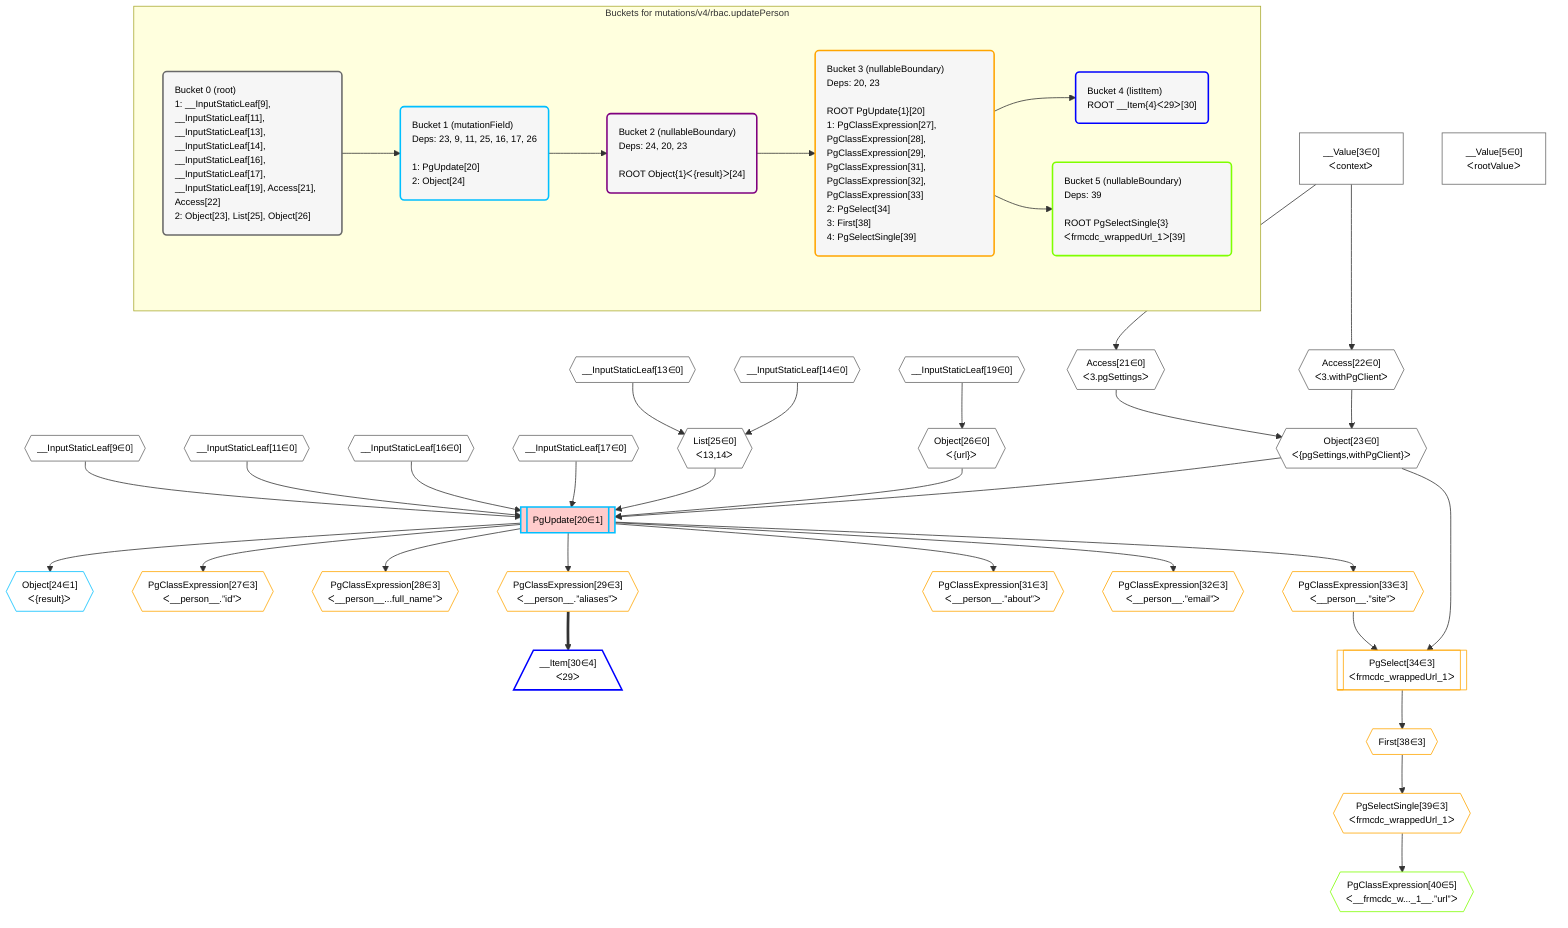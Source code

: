 %%{init: {'themeVariables': { 'fontSize': '12px'}}}%%
graph TD
    classDef path fill:#eee,stroke:#000,color:#000
    classDef plan fill:#fff,stroke-width:1px,color:#000
    classDef itemplan fill:#fff,stroke-width:2px,color:#000
    classDef unbatchedplan fill:#dff,stroke-width:1px,color:#000
    classDef sideeffectplan fill:#fcc,stroke-width:2px,color:#000
    classDef bucket fill:#f6f6f6,color:#000,stroke-width:2px,text-align:left


    %% define steps
    __Value3["__Value[3∈0]<br />ᐸcontextᐳ"]:::plan
    __Value5["__Value[5∈0]<br />ᐸrootValueᐳ"]:::plan
    __InputStaticLeaf9{{"__InputStaticLeaf[9∈0]"}}:::plan
    __InputStaticLeaf11{{"__InputStaticLeaf[11∈0]"}}:::plan
    __InputStaticLeaf13{{"__InputStaticLeaf[13∈0]"}}:::plan
    __InputStaticLeaf14{{"__InputStaticLeaf[14∈0]"}}:::plan
    __InputStaticLeaf16{{"__InputStaticLeaf[16∈0]"}}:::plan
    __InputStaticLeaf17{{"__InputStaticLeaf[17∈0]"}}:::plan
    __InputStaticLeaf19{{"__InputStaticLeaf[19∈0]"}}:::plan
    Access21{{"Access[21∈0]<br />ᐸ3.pgSettingsᐳ"}}:::plan
    Access22{{"Access[22∈0]<br />ᐸ3.withPgClientᐳ"}}:::plan
    Object23{{"Object[23∈0]<br />ᐸ{pgSettings,withPgClient}ᐳ"}}:::plan
    List25{{"List[25∈0]<br />ᐸ13,14ᐳ"}}:::plan
    Object26{{"Object[26∈0]<br />ᐸ{url}ᐳ"}}:::plan
    PgUpdate20[["PgUpdate[20∈1]"]]:::sideeffectplan
    Object24{{"Object[24∈1]<br />ᐸ{result}ᐳ"}}:::plan
    PgClassExpression27{{"PgClassExpression[27∈3]<br />ᐸ__person__.”id”ᐳ"}}:::plan
    PgClassExpression28{{"PgClassExpression[28∈3]<br />ᐸ__person__...full_name”ᐳ"}}:::plan
    PgClassExpression29{{"PgClassExpression[29∈3]<br />ᐸ__person__.”aliases”ᐳ"}}:::plan
    __Item30[/"__Item[30∈4]<br />ᐸ29ᐳ"\]:::itemplan
    PgClassExpression31{{"PgClassExpression[31∈3]<br />ᐸ__person__.”about”ᐳ"}}:::plan
    PgClassExpression32{{"PgClassExpression[32∈3]<br />ᐸ__person__.”email”ᐳ"}}:::plan
    PgClassExpression33{{"PgClassExpression[33∈3]<br />ᐸ__person__.”site”ᐳ"}}:::plan
    PgSelect34[["PgSelect[34∈3]<br />ᐸfrmcdc_wrappedUrl_1ᐳ"]]:::plan
    First38{{"First[38∈3]"}}:::plan
    PgSelectSingle39{{"PgSelectSingle[39∈3]<br />ᐸfrmcdc_wrappedUrl_1ᐳ"}}:::plan
    PgClassExpression40{{"PgClassExpression[40∈5]<br />ᐸ__frmcdc_w..._1__.”url”ᐳ"}}:::plan

    %% plan dependencies
    __Value3 --> Access21
    __Value3 --> Access22
    Access21 & Access22 --> Object23
    __InputStaticLeaf13 & __InputStaticLeaf14 --> List25
    __InputStaticLeaf19 --> Object26
    Object23 & __InputStaticLeaf9 & __InputStaticLeaf11 & List25 & __InputStaticLeaf16 & __InputStaticLeaf17 & Object26 --> PgUpdate20
    PgUpdate20 --> Object24
    PgUpdate20 --> PgClassExpression27
    PgUpdate20 --> PgClassExpression28
    PgUpdate20 --> PgClassExpression29
    PgClassExpression29 ==> __Item30
    PgUpdate20 --> PgClassExpression31
    PgUpdate20 --> PgClassExpression32
    PgUpdate20 --> PgClassExpression33
    Object23 & PgClassExpression33 --> PgSelect34
    PgSelect34 --> First38
    First38 --> PgSelectSingle39
    PgSelectSingle39 --> PgClassExpression40

    subgraph "Buckets for mutations/v4/rbac.updatePerson"
    Bucket0("Bucket 0 (root)<br />1: __InputStaticLeaf[9], __InputStaticLeaf[11], __InputStaticLeaf[13], __InputStaticLeaf[14], __InputStaticLeaf[16], __InputStaticLeaf[17], __InputStaticLeaf[19], Access[21], Access[22]<br />2: Object[23], List[25], Object[26]"):::bucket
    classDef bucket0 stroke:#696969
    class Bucket0,__Value3,__Value5,__InputStaticLeaf9,__InputStaticLeaf11,__InputStaticLeaf13,__InputStaticLeaf14,__InputStaticLeaf16,__InputStaticLeaf17,__InputStaticLeaf19,Access21,Access22,Object23,List25,Object26 bucket0
    Bucket1("Bucket 1 (mutationField)<br />Deps: 23, 9, 11, 25, 16, 17, 26<br /><br />1: PgUpdate[20]<br />2: Object[24]"):::bucket
    classDef bucket1 stroke:#00bfff
    class Bucket1,PgUpdate20,Object24 bucket1
    Bucket2("Bucket 2 (nullableBoundary)<br />Deps: 24, 20, 23<br /><br />ROOT Object{1}ᐸ{result}ᐳ[24]"):::bucket
    classDef bucket2 stroke:#7f007f
    class Bucket2 bucket2
    Bucket3("Bucket 3 (nullableBoundary)<br />Deps: 20, 23<br /><br />ROOT PgUpdate{1}[20]<br />1: PgClassExpression[27], PgClassExpression[28], PgClassExpression[29], PgClassExpression[31], PgClassExpression[32], PgClassExpression[33]<br />2: PgSelect[34]<br />3: First[38]<br />4: PgSelectSingle[39]"):::bucket
    classDef bucket3 stroke:#ffa500
    class Bucket3,PgClassExpression27,PgClassExpression28,PgClassExpression29,PgClassExpression31,PgClassExpression32,PgClassExpression33,PgSelect34,First38,PgSelectSingle39 bucket3
    Bucket4("Bucket 4 (listItem)<br />ROOT __Item{4}ᐸ29ᐳ[30]"):::bucket
    classDef bucket4 stroke:#0000ff
    class Bucket4,__Item30 bucket4
    Bucket5("Bucket 5 (nullableBoundary)<br />Deps: 39<br /><br />ROOT PgSelectSingle{3}ᐸfrmcdc_wrappedUrl_1ᐳ[39]"):::bucket
    classDef bucket5 stroke:#7fff00
    class Bucket5,PgClassExpression40 bucket5
    Bucket0 --> Bucket1
    Bucket1 --> Bucket2
    Bucket2 --> Bucket3
    Bucket3 --> Bucket4 & Bucket5
    end